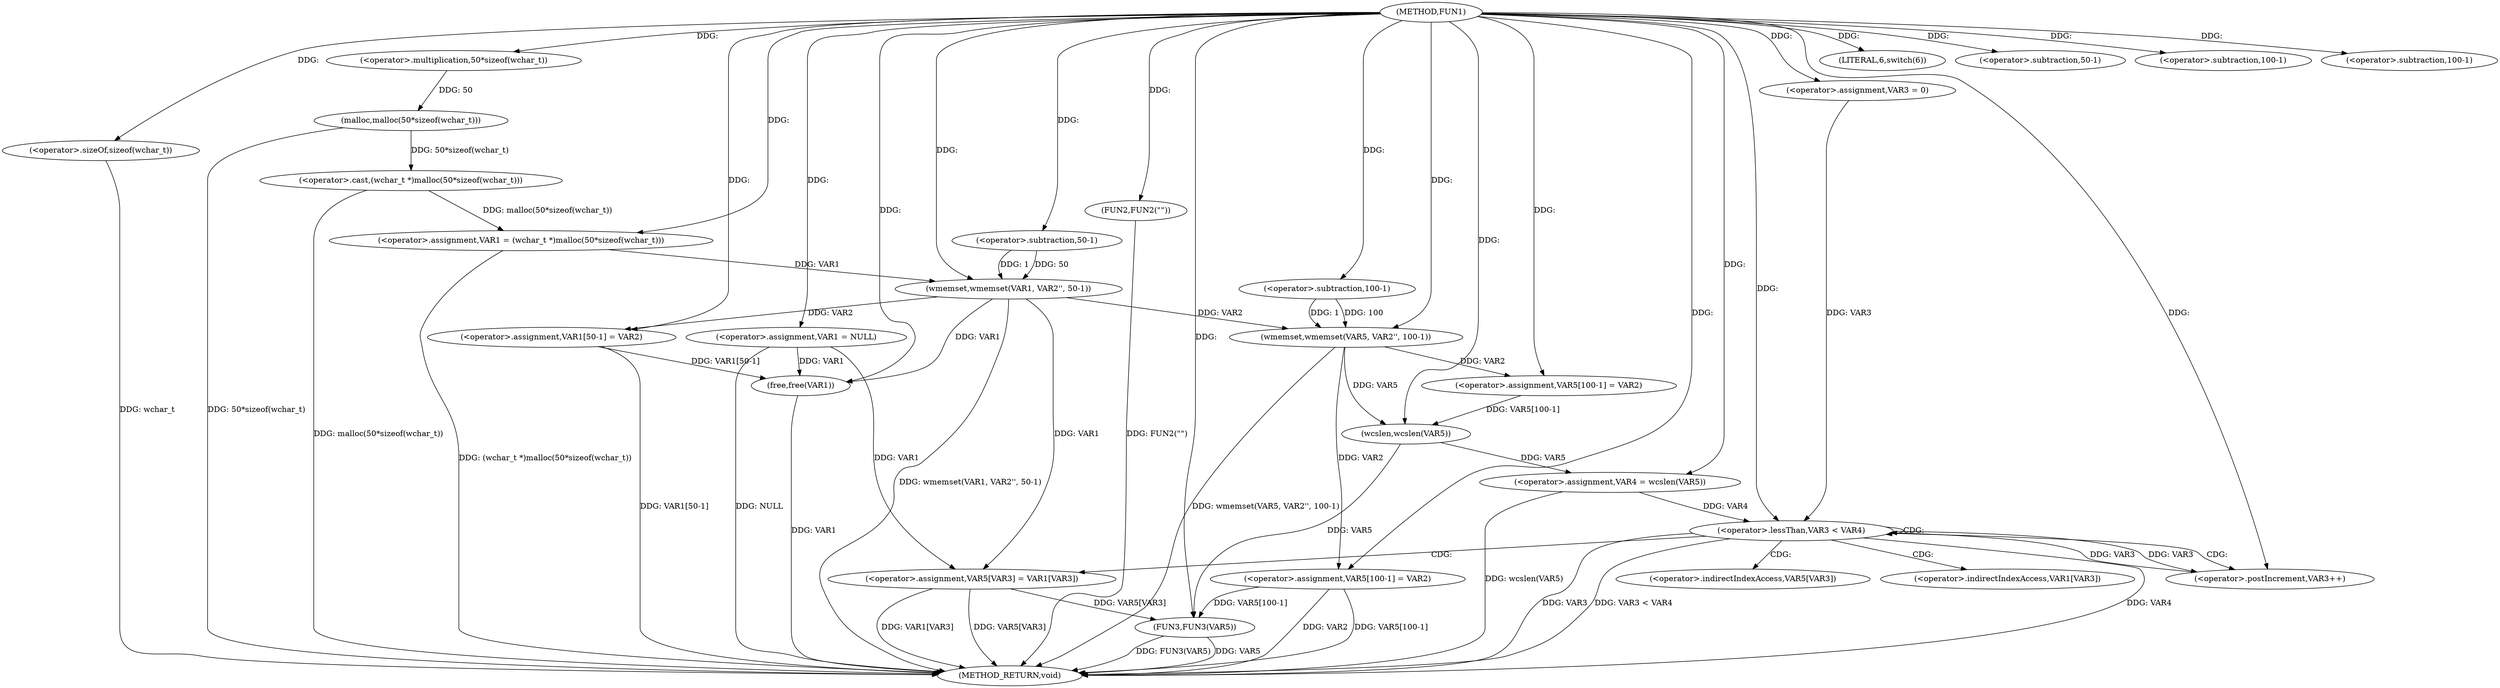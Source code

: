 digraph FUN1 {  
"1000100" [label = "(METHOD,FUN1)" ]
"1000186" [label = "(METHOD_RETURN,void)" ]
"1000103" [label = "(<operator>.assignment,VAR1 = NULL)" ]
"1000107" [label = "(LITERAL,6,switch(6))" ]
"1000110" [label = "(<operator>.assignment,VAR1 = (wchar_t *)malloc(50*sizeof(wchar_t)))" ]
"1000112" [label = "(<operator>.cast,(wchar_t *)malloc(50*sizeof(wchar_t)))" ]
"1000114" [label = "(malloc,malloc(50*sizeof(wchar_t)))" ]
"1000115" [label = "(<operator>.multiplication,50*sizeof(wchar_t))" ]
"1000117" [label = "(<operator>.sizeOf,sizeof(wchar_t))" ]
"1000119" [label = "(wmemset,wmemset(VAR1, VAR2'', 50-1))" ]
"1000122" [label = "(<operator>.subtraction,50-1)" ]
"1000125" [label = "(<operator>.assignment,VAR1[50-1] = VAR2)" ]
"1000128" [label = "(<operator>.subtraction,50-1)" ]
"1000134" [label = "(FUN2,FUN2(\"\"))" ]
"1000141" [label = "(wmemset,wmemset(VAR5, VAR2'', 100-1))" ]
"1000144" [label = "(<operator>.subtraction,100-1)" ]
"1000147" [label = "(<operator>.assignment,VAR5[100-1] = VAR2)" ]
"1000150" [label = "(<operator>.subtraction,100-1)" ]
"1000154" [label = "(<operator>.assignment,VAR4 = wcslen(VAR5))" ]
"1000156" [label = "(wcslen,wcslen(VAR5))" ]
"1000159" [label = "(<operator>.assignment,VAR3 = 0)" ]
"1000162" [label = "(<operator>.lessThan,VAR3 < VAR4)" ]
"1000165" [label = "(<operator>.postIncrement,VAR3++)" ]
"1000168" [label = "(<operator>.assignment,VAR5[VAR3] = VAR1[VAR3])" ]
"1000175" [label = "(<operator>.assignment,VAR5[100-1] = VAR2)" ]
"1000178" [label = "(<operator>.subtraction,100-1)" ]
"1000182" [label = "(FUN3,FUN3(VAR5))" ]
"1000184" [label = "(free,free(VAR1))" ]
"1000169" [label = "(<operator>.indirectIndexAccess,VAR5[VAR3])" ]
"1000172" [label = "(<operator>.indirectIndexAccess,VAR1[VAR3])" ]
  "1000168" -> "1000186"  [ label = "DDG: VAR1[VAR3]"] 
  "1000184" -> "1000186"  [ label = "DDG: VAR1"] 
  "1000168" -> "1000186"  [ label = "DDG: VAR5[VAR3]"] 
  "1000103" -> "1000186"  [ label = "DDG: NULL"] 
  "1000112" -> "1000186"  [ label = "DDG: malloc(50*sizeof(wchar_t))"] 
  "1000141" -> "1000186"  [ label = "DDG: wmemset(VAR5, VAR2'', 100-1)"] 
  "1000175" -> "1000186"  [ label = "DDG: VAR2"] 
  "1000114" -> "1000186"  [ label = "DDG: 50*sizeof(wchar_t)"] 
  "1000175" -> "1000186"  [ label = "DDG: VAR5[100-1]"] 
  "1000117" -> "1000186"  [ label = "DDG: wchar_t"] 
  "1000110" -> "1000186"  [ label = "DDG: (wchar_t *)malloc(50*sizeof(wchar_t))"] 
  "1000119" -> "1000186"  [ label = "DDG: wmemset(VAR1, VAR2'', 50-1)"] 
  "1000182" -> "1000186"  [ label = "DDG: VAR5"] 
  "1000182" -> "1000186"  [ label = "DDG: FUN3(VAR5)"] 
  "1000162" -> "1000186"  [ label = "DDG: VAR4"] 
  "1000125" -> "1000186"  [ label = "DDG: VAR1[50-1]"] 
  "1000134" -> "1000186"  [ label = "DDG: FUN2(\"\")"] 
  "1000154" -> "1000186"  [ label = "DDG: wcslen(VAR5)"] 
  "1000162" -> "1000186"  [ label = "DDG: VAR3"] 
  "1000162" -> "1000186"  [ label = "DDG: VAR3 < VAR4"] 
  "1000100" -> "1000103"  [ label = "DDG: "] 
  "1000100" -> "1000107"  [ label = "DDG: "] 
  "1000112" -> "1000110"  [ label = "DDG: malloc(50*sizeof(wchar_t))"] 
  "1000100" -> "1000110"  [ label = "DDG: "] 
  "1000114" -> "1000112"  [ label = "DDG: 50*sizeof(wchar_t)"] 
  "1000115" -> "1000114"  [ label = "DDG: 50"] 
  "1000100" -> "1000115"  [ label = "DDG: "] 
  "1000100" -> "1000117"  [ label = "DDG: "] 
  "1000110" -> "1000119"  [ label = "DDG: VAR1"] 
  "1000100" -> "1000119"  [ label = "DDG: "] 
  "1000122" -> "1000119"  [ label = "DDG: 50"] 
  "1000122" -> "1000119"  [ label = "DDG: 1"] 
  "1000100" -> "1000122"  [ label = "DDG: "] 
  "1000119" -> "1000125"  [ label = "DDG: VAR2"] 
  "1000100" -> "1000125"  [ label = "DDG: "] 
  "1000100" -> "1000128"  [ label = "DDG: "] 
  "1000100" -> "1000134"  [ label = "DDG: "] 
  "1000100" -> "1000141"  [ label = "DDG: "] 
  "1000119" -> "1000141"  [ label = "DDG: VAR2"] 
  "1000144" -> "1000141"  [ label = "DDG: 100"] 
  "1000144" -> "1000141"  [ label = "DDG: 1"] 
  "1000100" -> "1000144"  [ label = "DDG: "] 
  "1000141" -> "1000147"  [ label = "DDG: VAR2"] 
  "1000100" -> "1000147"  [ label = "DDG: "] 
  "1000100" -> "1000150"  [ label = "DDG: "] 
  "1000156" -> "1000154"  [ label = "DDG: VAR5"] 
  "1000100" -> "1000154"  [ label = "DDG: "] 
  "1000141" -> "1000156"  [ label = "DDG: VAR5"] 
  "1000147" -> "1000156"  [ label = "DDG: VAR5[100-1]"] 
  "1000100" -> "1000156"  [ label = "DDG: "] 
  "1000100" -> "1000159"  [ label = "DDG: "] 
  "1000159" -> "1000162"  [ label = "DDG: VAR3"] 
  "1000165" -> "1000162"  [ label = "DDG: VAR3"] 
  "1000100" -> "1000162"  [ label = "DDG: "] 
  "1000154" -> "1000162"  [ label = "DDG: VAR4"] 
  "1000162" -> "1000165"  [ label = "DDG: VAR3"] 
  "1000100" -> "1000165"  [ label = "DDG: "] 
  "1000103" -> "1000168"  [ label = "DDG: VAR1"] 
  "1000119" -> "1000168"  [ label = "DDG: VAR1"] 
  "1000100" -> "1000175"  [ label = "DDG: "] 
  "1000141" -> "1000175"  [ label = "DDG: VAR2"] 
  "1000100" -> "1000178"  [ label = "DDG: "] 
  "1000168" -> "1000182"  [ label = "DDG: VAR5[VAR3]"] 
  "1000156" -> "1000182"  [ label = "DDG: VAR5"] 
  "1000175" -> "1000182"  [ label = "DDG: VAR5[100-1]"] 
  "1000100" -> "1000182"  [ label = "DDG: "] 
  "1000125" -> "1000184"  [ label = "DDG: VAR1[50-1]"] 
  "1000103" -> "1000184"  [ label = "DDG: VAR1"] 
  "1000119" -> "1000184"  [ label = "DDG: VAR1"] 
  "1000100" -> "1000184"  [ label = "DDG: "] 
  "1000162" -> "1000168"  [ label = "CDG: "] 
  "1000162" -> "1000162"  [ label = "CDG: "] 
  "1000162" -> "1000165"  [ label = "CDG: "] 
  "1000162" -> "1000172"  [ label = "CDG: "] 
  "1000162" -> "1000169"  [ label = "CDG: "] 
}
